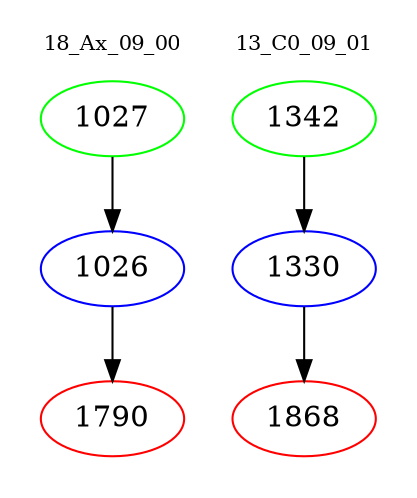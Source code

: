 digraph{
subgraph cluster_0 {
color = white
label = "18_Ax_09_00";
fontsize=10;
T0_1027 [label="1027", color="green"]
T0_1027 -> T0_1026 [color="black"]
T0_1026 [label="1026", color="blue"]
T0_1026 -> T0_1790 [color="black"]
T0_1790 [label="1790", color="red"]
}
subgraph cluster_1 {
color = white
label = "13_C0_09_01";
fontsize=10;
T1_1342 [label="1342", color="green"]
T1_1342 -> T1_1330 [color="black"]
T1_1330 [label="1330", color="blue"]
T1_1330 -> T1_1868 [color="black"]
T1_1868 [label="1868", color="red"]
}
}
